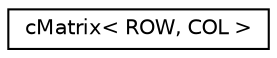digraph "Graphical Class Hierarchy"
{
  edge [fontname="Helvetica",fontsize="10",labelfontname="Helvetica",labelfontsize="10"];
  node [fontname="Helvetica",fontsize="10",shape=record];
  rankdir="LR";
  Node1 [label="cMatrix\< ROW, COL \>",height=0.2,width=0.4,color="black", fillcolor="white", style="filled",URL="$classc_matrix.html"];
}
